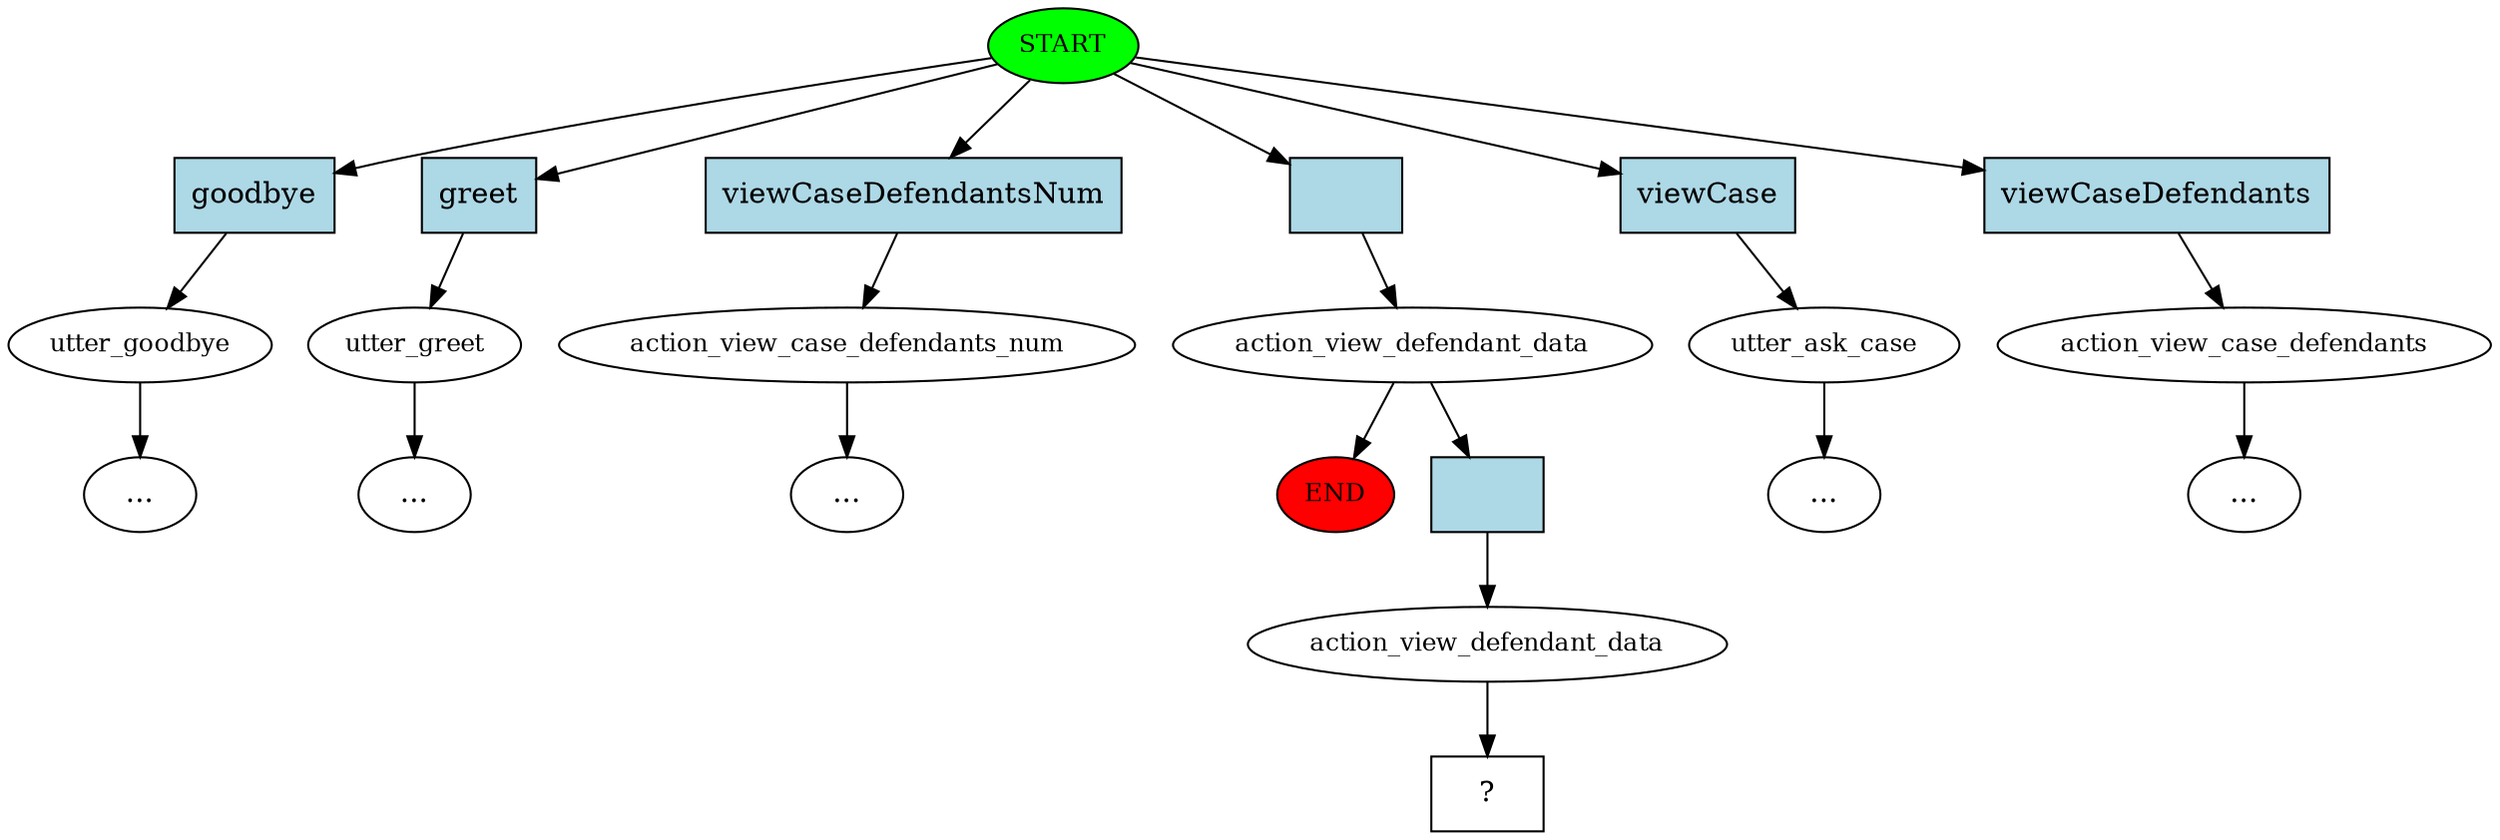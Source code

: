 digraph  {
0 [class="start active", fillcolor=green, fontsize=12, label=START, style=filled];
"-1" [class=end, fillcolor=red, fontsize=12, label=END, style=filled];
1 [class="", fontsize=12, label=utter_goodbye];
"-3" [class=ellipsis, label="..."];
2 [class="", fontsize=12, label=utter_greet];
4 [class="", fontsize=12, label=action_view_case_defendants_num];
"-6" [class=ellipsis, label="..."];
10 [class=active, fontsize=12, label=action_view_defendant_data];
"-18" [class=ellipsis, label="..."];
18 [class="", fontsize=12, label=utter_ask_case];
"-19" [class=ellipsis, label="..."];
19 [class="", fontsize=12, label=action_view_case_defendants];
"-20" [class=ellipsis, label="..."];
21 [class=active, fontsize=12, label=action_view_defendant_data];
22 [class="intent dashed active", label="  ?  ", shape=rect];
23 [class=intent, fillcolor=lightblue, label=goodbye, shape=rect, style=filled];
24 [class=intent, fillcolor=lightblue, label=greet, shape=rect, style=filled];
25 [class=intent, fillcolor=lightblue, label=viewCaseDefendantsNum, shape=rect, style=filled];
26 [class="intent active", fillcolor=lightblue, label="", shape=rect, style=filled];
27 [class=intent, fillcolor=lightblue, label=viewCase, shape=rect, style=filled];
28 [class=intent, fillcolor=lightblue, label=viewCaseDefendants, shape=rect, style=filled];
29 [class="intent active", fillcolor=lightblue, label="", shape=rect, style=filled];
0 -> 23  [class="", key=0];
0 -> 24  [class="", key=0];
0 -> 25  [class="", key=0];
0 -> 26  [class=active, key=0];
0 -> 27  [class="", key=0];
0 -> 28  [class="", key=0];
1 -> "-3"  [class="", key=NONE, label=""];
2 -> "-18"  [class="", key=NONE, label=""];
4 -> "-6"  [class="", key=NONE, label=""];
10 -> "-1"  [class="", key=NONE, label=""];
10 -> 29  [class=active, key=0];
18 -> "-19"  [class="", key=NONE, label=""];
19 -> "-20"  [class="", key=NONE, label=""];
21 -> 22  [class=active, key=NONE, label=""];
23 -> 1  [class="", key=0];
24 -> 2  [class="", key=0];
25 -> 4  [class="", key=0];
26 -> 10  [class=active, key=0];
27 -> 18  [class="", key=0];
28 -> 19  [class="", key=0];
29 -> 21  [class=active, key=0];
}
